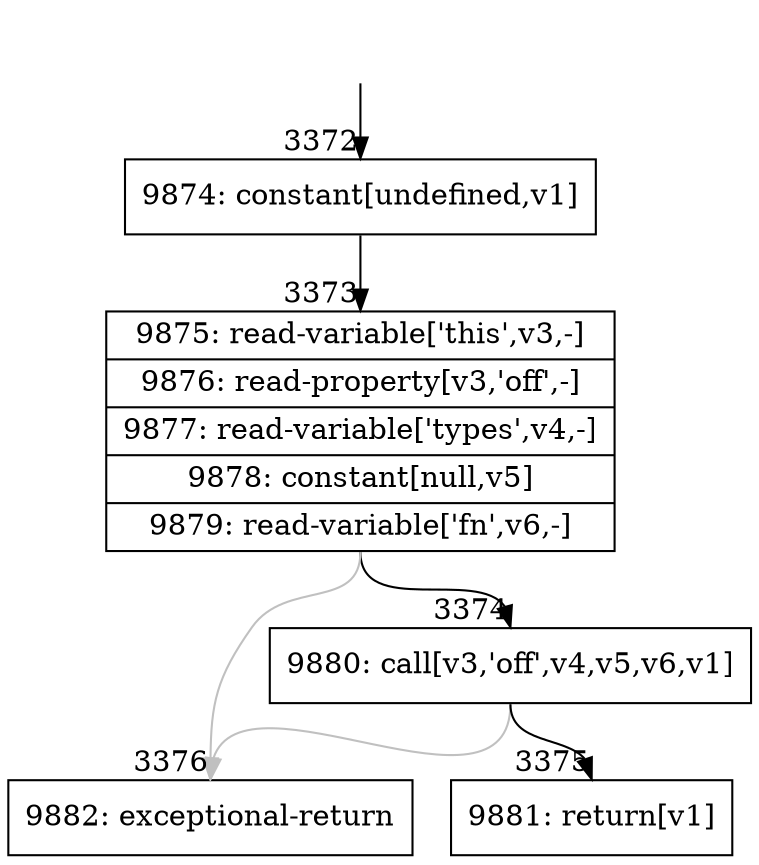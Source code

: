 digraph {
rankdir="TD"
BB_entry216[shape=none,label=""];
BB_entry216 -> BB3372 [tailport=s, headport=n, headlabel="    3372"]
BB3372 [shape=record label="{9874: constant[undefined,v1]}" ] 
BB3372 -> BB3373 [tailport=s, headport=n, headlabel="      3373"]
BB3373 [shape=record label="{9875: read-variable['this',v3,-]|9876: read-property[v3,'off',-]|9877: read-variable['types',v4,-]|9878: constant[null,v5]|9879: read-variable['fn',v6,-]}" ] 
BB3373 -> BB3374 [tailport=s, headport=n, headlabel="      3374"]
BB3373 -> BB3376 [tailport=s, headport=n, color=gray, headlabel="      3376"]
BB3374 [shape=record label="{9880: call[v3,'off',v4,v5,v6,v1]}" ] 
BB3374 -> BB3375 [tailport=s, headport=n, headlabel="      3375"]
BB3374 -> BB3376 [tailport=s, headport=n, color=gray]
BB3375 [shape=record label="{9881: return[v1]}" ] 
BB3376 [shape=record label="{9882: exceptional-return}" ] 
}
